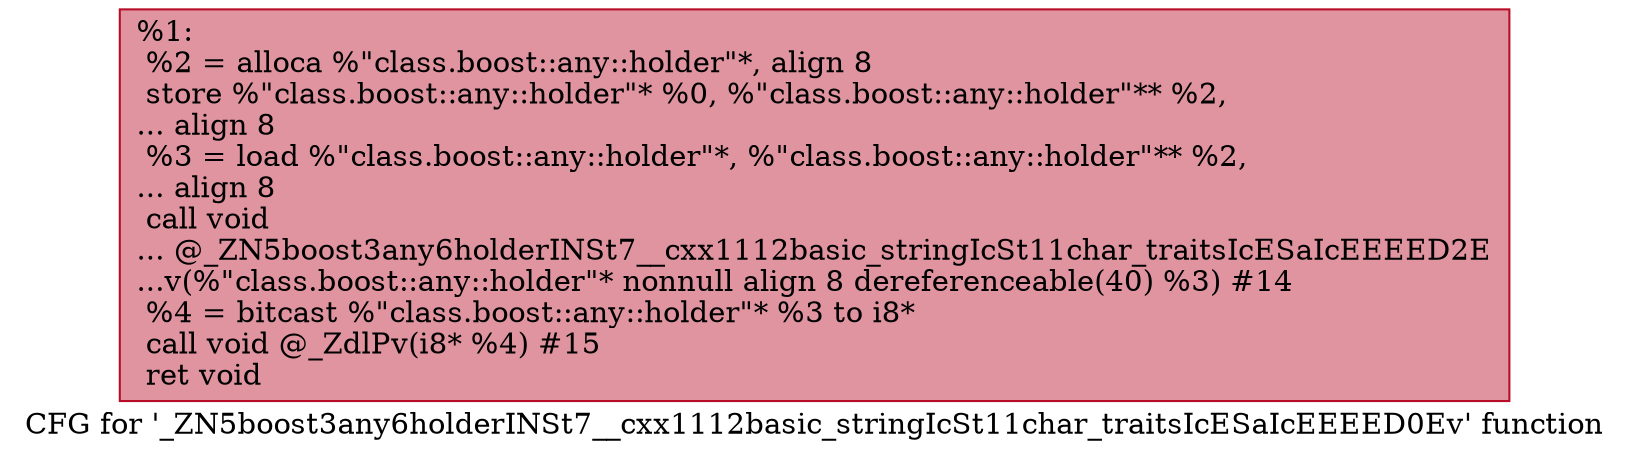 digraph "CFG for '_ZN5boost3any6holderINSt7__cxx1112basic_stringIcSt11char_traitsIcESaIcEEEED0Ev' function" {
	label="CFG for '_ZN5boost3any6holderINSt7__cxx1112basic_stringIcSt11char_traitsIcESaIcEEEED0Ev' function";

	Node0x55aa9bbb8100 [shape=record,color="#b70d28ff", style=filled, fillcolor="#b70d2870",label="{%1:\l  %2 = alloca %\"class.boost::any::holder\"*, align 8\l  store %\"class.boost::any::holder\"* %0, %\"class.boost::any::holder\"** %2,\l... align 8\l  %3 = load %\"class.boost::any::holder\"*, %\"class.boost::any::holder\"** %2,\l... align 8\l  call void\l... @_ZN5boost3any6holderINSt7__cxx1112basic_stringIcSt11char_traitsIcESaIcEEEED2E\l...v(%\"class.boost::any::holder\"* nonnull align 8 dereferenceable(40) %3) #14\l  %4 = bitcast %\"class.boost::any::holder\"* %3 to i8*\l  call void @_ZdlPv(i8* %4) #15\l  ret void\l}"];
}
